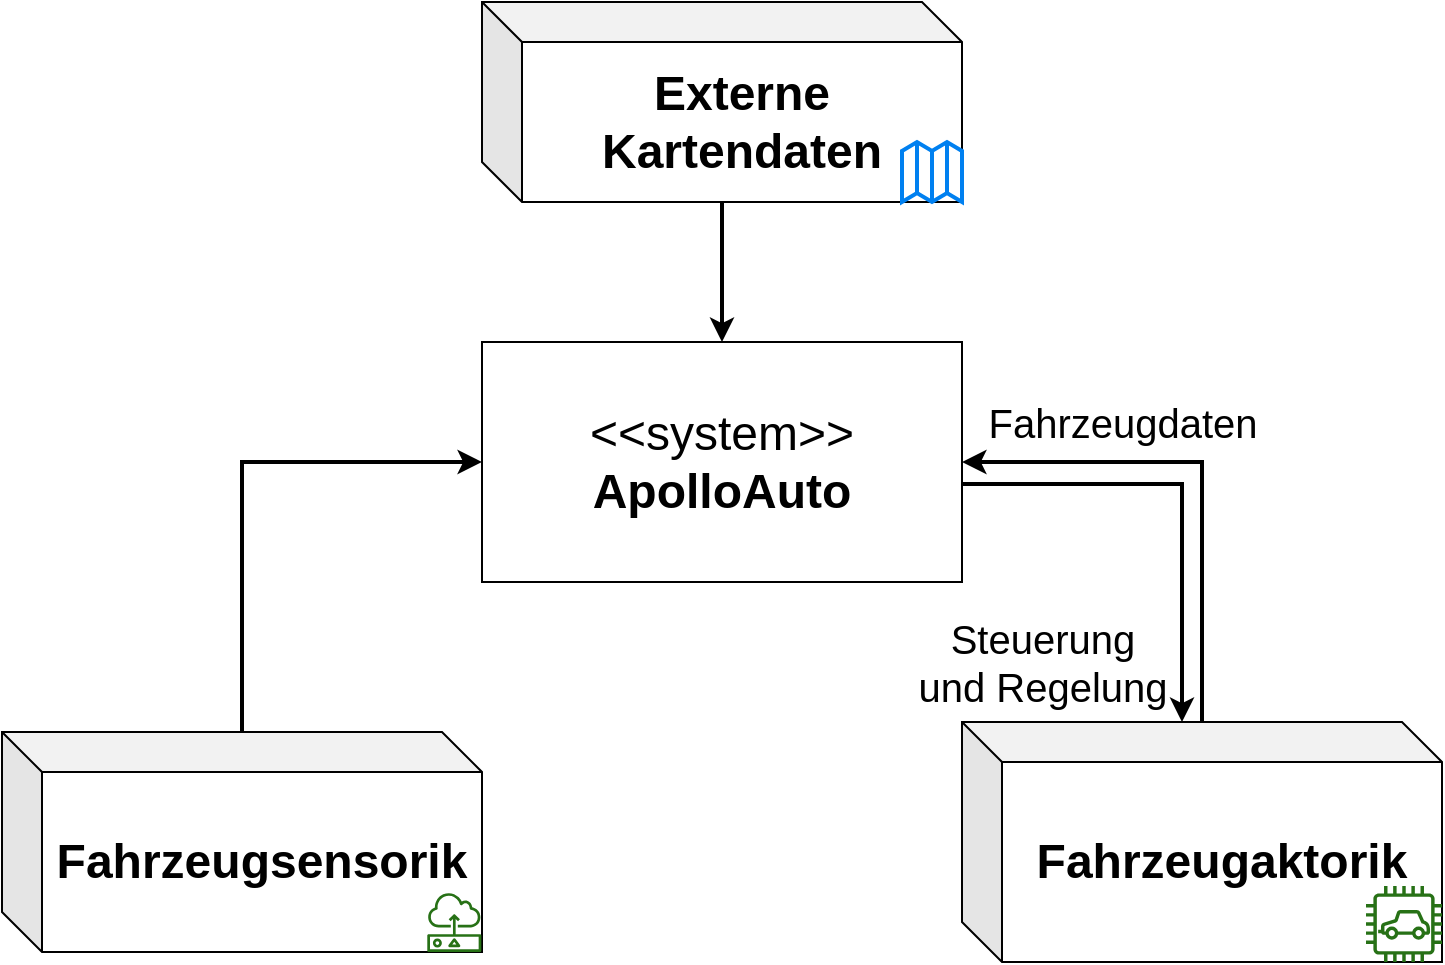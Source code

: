 <mxfile version="14.7.6"><diagram id="1qOEAPikM7hvpksAuz3j" name="Page-1"><mxGraphModel dx="2062" dy="1100" grid="1" gridSize="10" guides="1" tooltips="1" connect="1" arrows="1" fold="1" page="1" pageScale="1" pageWidth="800" pageHeight="600" math="0" shadow="0"><root><mxCell id="0"/><mxCell id="1" parent="0"/><mxCell id="bravGS-sSqmdz95oagyP-11" value="&lt;div&gt;&lt;font style=&quot;font-size: 20px&quot;&gt;Steuerung &lt;br&gt;&lt;/font&gt;&lt;/div&gt;&lt;div&gt;&lt;font style=&quot;font-size: 20px&quot;&gt;und Regelung&lt;/font&gt;&lt;/div&gt;" style="edgeStyle=orthogonalEdgeStyle;rounded=0;orthogonalLoop=1;jettySize=auto;html=1;exitX=1;exitY=0.592;exitDx=0;exitDy=0;entryX=0;entryY=0;entryDx=110;entryDy=0;entryPerimeter=0;exitPerimeter=0;strokeWidth=2;" edge="1" parent="1" source="bravGS-sSqmdz95oagyP-1" target="bravGS-sSqmdz95oagyP-2"><mxGeometry x="0.738" y="-70" relative="1" as="geometry"><mxPoint as="offset"/></mxGeometry></mxCell><mxCell id="bravGS-sSqmdz95oagyP-15" style="edgeStyle=orthogonalEdgeStyle;rounded=0;orthogonalLoop=1;jettySize=auto;html=1;exitX=0.5;exitY=0;exitDx=0;exitDy=0;strokeWidth=2;" edge="1" parent="1" source="bravGS-sSqmdz95oagyP-1"><mxGeometry relative="1" as="geometry"><mxPoint x="390" y="230" as="targetPoint"/></mxGeometry></mxCell><mxCell id="bravGS-sSqmdz95oagyP-1" value="&lt;div style=&quot;font-size: 24px&quot;&gt;&lt;font style=&quot;font-size: 24px&quot;&gt;&amp;lt;&amp;lt;system&amp;gt;&amp;gt;&lt;/font&gt;&lt;/div&gt;&lt;div style=&quot;font-size: 24px&quot;&gt;&lt;font style=&quot;font-size: 24px&quot;&gt;&lt;b&gt;ApolloAuto&lt;/b&gt;&lt;br&gt;&lt;/font&gt;&lt;/div&gt;" style="rounded=0;whiteSpace=wrap;html=1;" vertex="1" parent="1"><mxGeometry x="270" y="230" width="240" height="120" as="geometry"/></mxCell><mxCell id="bravGS-sSqmdz95oagyP-10" value="&lt;font style=&quot;font-size: 20px&quot;&gt;Fahrzeugdaten&lt;font style=&quot;font-size: 20px&quot;&gt;&lt;br&gt;&lt;/font&gt;&lt;/font&gt;" style="edgeStyle=orthogonalEdgeStyle;rounded=0;orthogonalLoop=1;jettySize=auto;html=1;entryX=1;entryY=0.5;entryDx=0;entryDy=0;strokeWidth=2;" edge="1" parent="1" source="bravGS-sSqmdz95oagyP-2" target="bravGS-sSqmdz95oagyP-1"><mxGeometry x="0.36" y="-20" relative="1" as="geometry"><mxPoint as="offset"/></mxGeometry></mxCell><mxCell id="bravGS-sSqmdz95oagyP-2" value="&lt;b&gt;&lt;font style=&quot;font-size: 24px&quot;&gt;Fahrzeugaktorik&lt;/font&gt;&lt;/b&gt;" style="shape=cube;whiteSpace=wrap;html=1;boundedLbl=1;backgroundOutline=1;darkOpacity=0.05;darkOpacity2=0.1;direction=east;" vertex="1" parent="1"><mxGeometry x="510" y="420" width="240" height="120" as="geometry"/></mxCell><mxCell id="bravGS-sSqmdz95oagyP-13" style="edgeStyle=orthogonalEdgeStyle;rounded=0;orthogonalLoop=1;jettySize=auto;html=1;entryX=0;entryY=0.5;entryDx=0;entryDy=0;strokeWidth=2;" edge="1" parent="1" source="bravGS-sSqmdz95oagyP-4" target="bravGS-sSqmdz95oagyP-1"><mxGeometry relative="1" as="geometry"/></mxCell><mxCell id="bravGS-sSqmdz95oagyP-4" value="&lt;b&gt;&lt;font style=&quot;font-size: 24px&quot;&gt;Fahrzeugsensorik&lt;/font&gt;&lt;/b&gt;" style="shape=cube;whiteSpace=wrap;html=1;boundedLbl=1;backgroundOutline=1;darkOpacity=0.05;darkOpacity2=0.1;direction=east;" vertex="1" parent="1"><mxGeometry x="30" y="425" width="240" height="110" as="geometry"/></mxCell><mxCell id="bravGS-sSqmdz95oagyP-14" style="edgeStyle=orthogonalEdgeStyle;rounded=0;orthogonalLoop=1;jettySize=auto;html=1;strokeWidth=2;" edge="1" parent="1" source="bravGS-sSqmdz95oagyP-5" target="bravGS-sSqmdz95oagyP-1"><mxGeometry relative="1" as="geometry"/></mxCell><mxCell id="bravGS-sSqmdz95oagyP-5" value="&lt;b&gt;&lt;font style=&quot;font-size: 24px&quot;&gt;Externe Kartendaten&lt;br&gt;&lt;/font&gt;&lt;/b&gt;" style="shape=cube;whiteSpace=wrap;html=1;boundedLbl=1;backgroundOutline=1;darkOpacity=0.05;darkOpacity2=0.1;direction=east;" vertex="1" parent="1"><mxGeometry x="270" y="60" width="240" height="100" as="geometry"/></mxCell><mxCell id="bravGS-sSqmdz95oagyP-6" value="" style="html=1;verticalLabelPosition=bottom;align=center;labelBackgroundColor=#ffffff;verticalAlign=top;strokeWidth=2;strokeColor=#0080F0;shadow=0;dashed=0;shape=mxgraph.ios7.icons.map;" vertex="1" parent="1"><mxGeometry x="480" y="130" width="30" height="30" as="geometry"/></mxCell><mxCell id="bravGS-sSqmdz95oagyP-7" value="" style="outlineConnect=0;fontColor=#232F3E;gradientColor=none;fillColor=#277116;strokeColor=none;dashed=0;verticalLabelPosition=bottom;verticalAlign=top;align=center;html=1;fontSize=12;fontStyle=0;aspect=fixed;pointerEvents=1;shape=mxgraph.aws4.car;" vertex="1" parent="1"><mxGeometry x="712" y="502" width="38" height="38" as="geometry"/></mxCell><mxCell id="bravGS-sSqmdz95oagyP-8" value="" style="outlineConnect=0;fontColor=#232F3E;gradientColor=none;fillColor=#277116;strokeColor=none;dashed=0;verticalLabelPosition=bottom;verticalAlign=top;align=center;html=1;fontSize=12;fontStyle=0;aspect=fixed;pointerEvents=1;shape=mxgraph.aws4.sensor;" vertex="1" parent="1"><mxGeometry x="242.31" y="505" width="27.69" height="30" as="geometry"/></mxCell></root></mxGraphModel></diagram></mxfile>